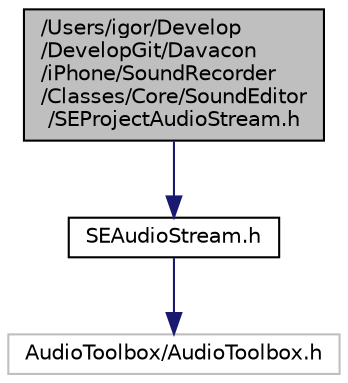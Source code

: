 digraph "/Users/igor/Develop/DevelopGit/Davacon/iPhone/SoundRecorder/Classes/Core/SoundEditor/SEProjectAudioStream.h"
{
  edge [fontname="Helvetica",fontsize="10",labelfontname="Helvetica",labelfontsize="10"];
  node [fontname="Helvetica",fontsize="10",shape=record];
  Node1 [label="/Users/igor/Develop\l/DevelopGit/Davacon\l/iPhone/SoundRecorder\l/Classes/Core/SoundEditor\l/SEProjectAudioStream.h",height=0.2,width=0.4,color="black", fillcolor="grey75", style="filled" fontcolor="black"];
  Node1 -> Node2 [color="midnightblue",fontsize="10",style="solid",fontname="Helvetica"];
  Node2 [label="SEAudioStream.h",height=0.2,width=0.4,color="black", fillcolor="white", style="filled",URL="$_s_e_audio_stream_8h.html"];
  Node2 -> Node3 [color="midnightblue",fontsize="10",style="solid",fontname="Helvetica"];
  Node3 [label="AudioToolbox/AudioToolbox.h",height=0.2,width=0.4,color="grey75", fillcolor="white", style="filled"];
}
